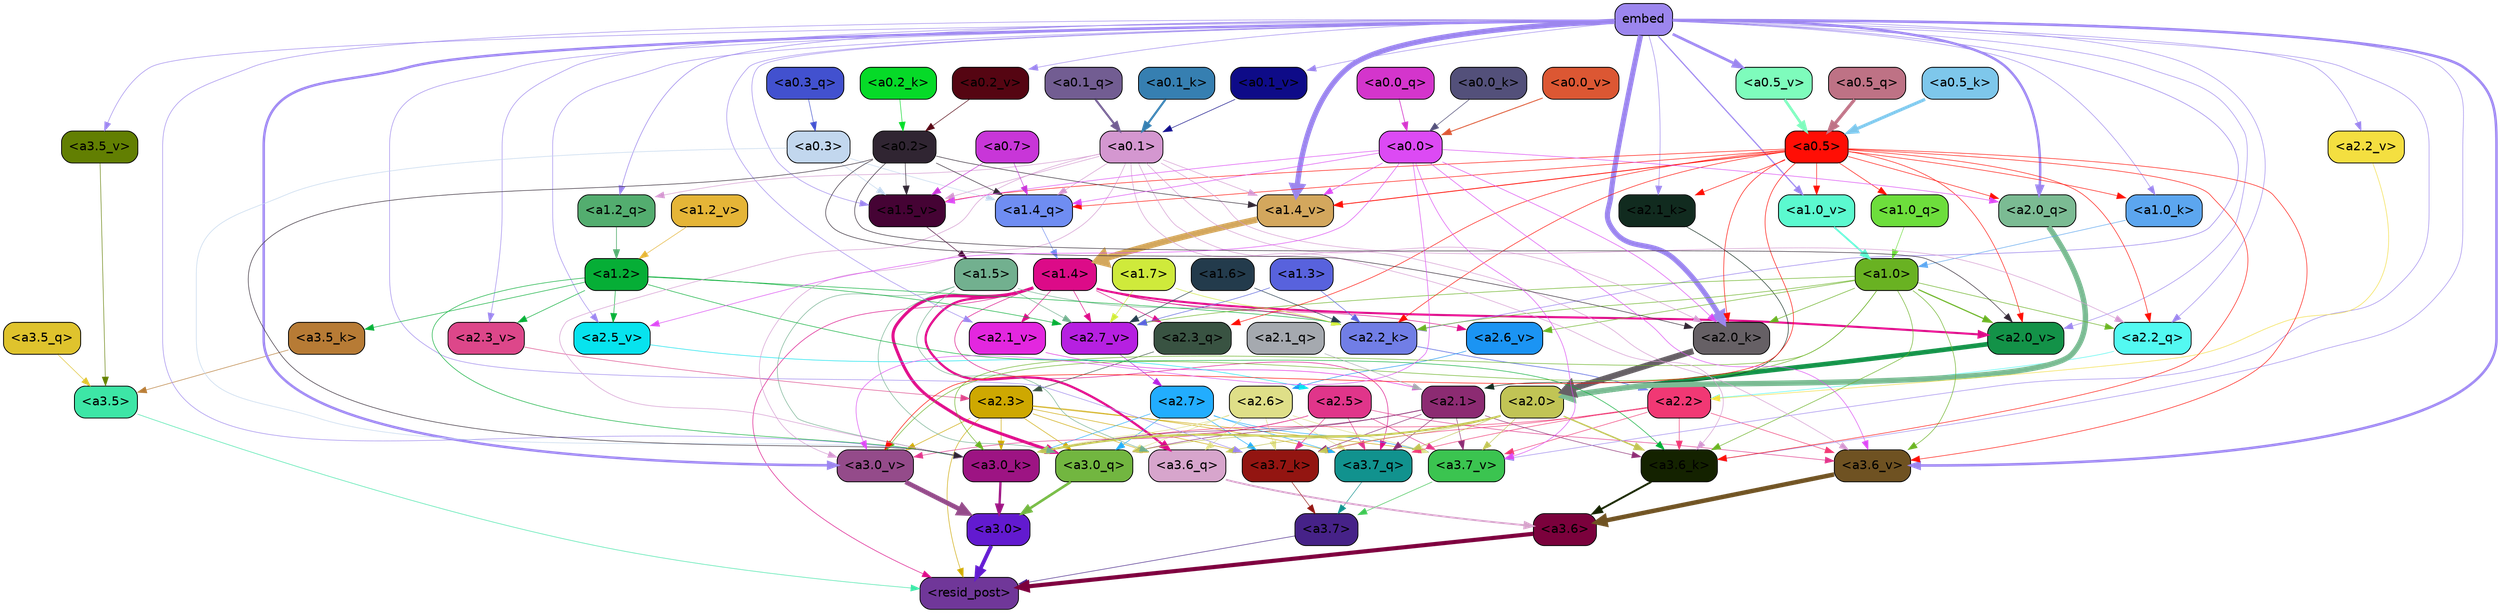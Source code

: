strict digraph "" {
	graph [bgcolor=transparent,
		layout=dot,
		overlap=false,
		splines=true
	];
	"<a3.7>"	[color=black,
		fillcolor="#462288",
		fontname=Helvetica,
		shape=box,
		style="filled, rounded"];
	"<resid_post>"	[color=black,
		fillcolor="#703799",
		fontname=Helvetica,
		shape=box,
		style="filled, rounded"];
	"<a3.7>" -> "<resid_post>"	[color="#462288",
		penwidth=0.6];
	"<a3.6>"	[color=black,
		fillcolor="#7b013c",
		fontname=Helvetica,
		shape=box,
		style="filled, rounded"];
	"<a3.6>" -> "<resid_post>"	[color="#7b013c",
		penwidth=4.648244500160217];
	"<a3.5>"	[color=black,
		fillcolor="#3de6a6",
		fontname=Helvetica,
		shape=box,
		style="filled, rounded"];
	"<a3.5>" -> "<resid_post>"	[color="#3de6a6",
		penwidth=0.6];
	"<a3.0>"	[color=black,
		fillcolor="#621ad0",
		fontname=Helvetica,
		shape=box,
		style="filled, rounded"];
	"<a3.0>" -> "<resid_post>"	[color="#621ad0",
		penwidth=4.3288813829422];
	"<a2.3>"	[color=black,
		fillcolor="#cea801",
		fontname=Helvetica,
		shape=box,
		style="filled, rounded"];
	"<a2.3>" -> "<resid_post>"	[color="#cea801",
		penwidth=0.6];
	"<a3.7_q>"	[color=black,
		fillcolor="#11928e",
		fontname=Helvetica,
		shape=box,
		style="filled, rounded"];
	"<a2.3>" -> "<a3.7_q>"	[color="#cea801",
		penwidth=0.6];
	"<a3.6_q>"	[color=black,
		fillcolor="#d7a5cc",
		fontname=Helvetica,
		shape=box,
		style="filled, rounded"];
	"<a2.3>" -> "<a3.6_q>"	[color="#cea801",
		penwidth=0.6];
	"<a3.0_q>"	[color=black,
		fillcolor="#72b640",
		fontname=Helvetica,
		shape=box,
		style="filled, rounded"];
	"<a2.3>" -> "<a3.0_q>"	[color="#cea801",
		penwidth=0.6];
	"<a3.7_k>"	[color=black,
		fillcolor="#931511",
		fontname=Helvetica,
		shape=box,
		style="filled, rounded"];
	"<a2.3>" -> "<a3.7_k>"	[color="#cea801",
		penwidth=0.6];
	"<a3.0_k>"	[color=black,
		fillcolor="#9d1483",
		fontname=Helvetica,
		shape=box,
		style="filled, rounded"];
	"<a2.3>" -> "<a3.0_k>"	[color="#cea801",
		penwidth=0.6];
	"<a3.7_v>"	[color=black,
		fillcolor="#3bc450",
		fontname=Helvetica,
		shape=box,
		style="filled, rounded"];
	"<a2.3>" -> "<a3.7_v>"	[color="#cea801",
		penwidth=0.6];
	"<a3.0_v>"	[color=black,
		fillcolor="#944b8a",
		fontname=Helvetica,
		shape=box,
		style="filled, rounded"];
	"<a2.3>" -> "<a3.0_v>"	[color="#cea801",
		penwidth=0.6];
	"<a1.4>"	[color=black,
		fillcolor="#dc0b88",
		fontname=Helvetica,
		shape=box,
		style="filled, rounded"];
	"<a1.4>" -> "<resid_post>"	[color="#dc0b88",
		penwidth=0.6];
	"<a1.4>" -> "<a3.7_q>"	[color="#dc0b88",
		penwidth=0.6];
	"<a1.4>" -> "<a3.6_q>"	[color="#dc0b88",
		penwidth=2.5397292599081993];
	"<a1.4>" -> "<a3.0_q>"	[color="#dc0b88",
		penwidth=3.3985572457313538];
	"<a2.3_q>"	[color=black,
		fillcolor="#395342",
		fontname=Helvetica,
		shape=box,
		style="filled, rounded"];
	"<a1.4>" -> "<a2.3_q>"	[color="#dc0b88",
		penwidth=0.6];
	"<a2.2_k>"	[color=black,
		fillcolor="#717ee6",
		fontname=Helvetica,
		shape=box,
		style="filled, rounded"];
	"<a1.4>" -> "<a2.2_k>"	[color="#dc0b88",
		penwidth=0.6];
	"<a2.7_v>"	[color=black,
		fillcolor="#b620e1",
		fontname=Helvetica,
		shape=box,
		style="filled, rounded"];
	"<a1.4>" -> "<a2.7_v>"	[color="#dc0b88",
		penwidth=0.6];
	"<a2.6_v>"	[color=black,
		fillcolor="#1b94f3",
		fontname=Helvetica,
		shape=box,
		style="filled, rounded"];
	"<a1.4>" -> "<a2.6_v>"	[color="#dc0b88",
		penwidth=0.6];
	"<a2.1_v>"	[color=black,
		fillcolor="#e327df",
		fontname=Helvetica,
		shape=box,
		style="filled, rounded"];
	"<a1.4>" -> "<a2.1_v>"	[color="#dc0b88",
		penwidth=0.6];
	"<a2.0_v>"	[color=black,
		fillcolor="#139248",
		fontname=Helvetica,
		shape=box,
		style="filled, rounded"];
	"<a1.4>" -> "<a2.0_v>"	[color="#dc0b88",
		penwidth=2.3308929204940796];
	"<a3.7_q>" -> "<a3.7>"	[color="#11928e",
		penwidth=0.6];
	"<a3.6_q>" -> "<a3.6>"	[color="#d7a5cc",
		penwidth=2.03758105635643];
	"<a3.5_q>"	[color=black,
		fillcolor="#dfc32d",
		fontname=Helvetica,
		shape=box,
		style="filled, rounded"];
	"<a3.5_q>" -> "<a3.5>"	[color="#dfc32d",
		penwidth=0.6];
	"<a3.0_q>" -> "<a3.0>"	[color="#72b640",
		penwidth=2.8638100624084473];
	"<a3.7_k>" -> "<a3.7>"	[color="#931511",
		penwidth=0.6];
	"<a3.6_k>"	[color=black,
		fillcolor="#142200",
		fontname=Helvetica,
		shape=box,
		style="filled, rounded"];
	"<a3.6_k>" -> "<a3.6>"	[color="#142200",
		penwidth=2.174198240041733];
	"<a3.5_k>"	[color=black,
		fillcolor="#b77b35",
		fontname=Helvetica,
		shape=box,
		style="filled, rounded"];
	"<a3.5_k>" -> "<a3.5>"	[color="#b77b35",
		penwidth=0.6];
	"<a3.0_k>" -> "<a3.0>"	[color="#9d1483",
		penwidth=2.6274144649505615];
	"<a3.7_v>" -> "<a3.7>"	[color="#3bc450",
		penwidth=0.6];
	"<a3.6_v>"	[color=black,
		fillcolor="#6f5222",
		fontname=Helvetica,
		shape=box,
		style="filled, rounded"];
	"<a3.6_v>" -> "<a3.6>"	[color="#6f5222",
		penwidth=5.002329230308533];
	"<a3.5_v>"	[color=black,
		fillcolor="#627f02",
		fontname=Helvetica,
		shape=box,
		style="filled, rounded"];
	"<a3.5_v>" -> "<a3.5>"	[color="#627f02",
		penwidth=0.6];
	"<a3.0_v>" -> "<a3.0>"	[color="#944b8a",
		penwidth=5.188832879066467];
	"<a2.7>"	[color=black,
		fillcolor="#22adfe",
		fontname=Helvetica,
		shape=box,
		style="filled, rounded"];
	"<a2.7>" -> "<a3.7_q>"	[color="#22adfe",
		penwidth=0.6];
	"<a2.7>" -> "<a3.0_q>"	[color="#22adfe",
		penwidth=0.6];
	"<a2.7>" -> "<a3.7_k>"	[color="#22adfe",
		penwidth=0.6];
	"<a2.7>" -> "<a3.0_k>"	[color="#22adfe",
		penwidth=0.6];
	"<a2.7>" -> "<a3.7_v>"	[color="#22adfe",
		penwidth=0.6];
	"<a2.6>"	[color=black,
		fillcolor="#dfdf88",
		fontname=Helvetica,
		shape=box,
		style="filled, rounded"];
	"<a2.6>" -> "<a3.7_q>"	[color="#dfdf88",
		penwidth=0.6];
	"<a2.6>" -> "<a3.6_q>"	[color="#dfdf88",
		penwidth=0.6];
	"<a2.6>" -> "<a3.0_q>"	[color="#dfdf88",
		penwidth=0.6];
	"<a2.6>" -> "<a3.7_k>"	[color="#dfdf88",
		penwidth=0.6];
	"<a2.6>" -> "<a3.0_k>"	[color="#dfdf88",
		penwidth=0.6];
	"<a2.6>" -> "<a3.7_v>"	[color="#dfdf88",
		penwidth=0.6];
	"<a2.5>"	[color=black,
		fillcolor="#e0358a",
		fontname=Helvetica,
		shape=box,
		style="filled, rounded"];
	"<a2.5>" -> "<a3.7_q>"	[color="#e0358a",
		penwidth=0.6];
	"<a2.5>" -> "<a3.7_k>"	[color="#e0358a",
		penwidth=0.6];
	"<a2.5>" -> "<a3.0_k>"	[color="#e0358a",
		penwidth=0.6];
	"<a2.5>" -> "<a3.7_v>"	[color="#e0358a",
		penwidth=0.6];
	"<a2.5>" -> "<a3.6_v>"	[color="#e0358a",
		penwidth=0.6];
	"<a2.5>" -> "<a3.0_v>"	[color="#e0358a",
		penwidth=0.6];
	"<a2.2>"	[color=black,
		fillcolor="#f13874",
		fontname=Helvetica,
		shape=box,
		style="filled, rounded"];
	"<a2.2>" -> "<a3.7_q>"	[color="#f13874",
		penwidth=0.6];
	"<a2.2>" -> "<a3.7_k>"	[color="#f13874",
		penwidth=0.6];
	"<a2.2>" -> "<a3.6_k>"	[color="#f13874",
		penwidth=0.6];
	"<a2.2>" -> "<a3.0_k>"	[color="#f13874",
		penwidth=0.6];
	"<a2.2>" -> "<a3.7_v>"	[color="#f13874",
		penwidth=0.6];
	"<a2.2>" -> "<a3.6_v>"	[color="#f13874",
		penwidth=0.6];
	"<a2.1>"	[color=black,
		fillcolor="#8c2b72",
		fontname=Helvetica,
		shape=box,
		style="filled, rounded"];
	"<a2.1>" -> "<a3.7_q>"	[color="#8c2b72",
		penwidth=0.6];
	"<a2.1>" -> "<a3.0_q>"	[color="#8c2b72",
		penwidth=0.6];
	"<a2.1>" -> "<a3.7_k>"	[color="#8c2b72",
		penwidth=0.6];
	"<a2.1>" -> "<a3.6_k>"	[color="#8c2b72",
		penwidth=0.6];
	"<a2.1>" -> "<a3.0_k>"	[color="#8c2b72",
		penwidth=0.6];
	"<a2.1>" -> "<a3.7_v>"	[color="#8c2b72",
		penwidth=0.6];
	"<a2.0>"	[color=black,
		fillcolor="#c1c455",
		fontname=Helvetica,
		shape=box,
		style="filled, rounded"];
	"<a2.0>" -> "<a3.7_q>"	[color="#c1c455",
		penwidth=0.6];
	"<a2.0>" -> "<a3.6_q>"	[color="#c1c455",
		penwidth=0.6];
	"<a2.0>" -> "<a3.0_q>"	[color="#c1c455",
		penwidth=0.6];
	"<a2.0>" -> "<a3.7_k>"	[color="#c1c455",
		penwidth=0.6];
	"<a2.0>" -> "<a3.6_k>"	[color="#c1c455",
		penwidth=1.5717863738536835];
	"<a2.0>" -> "<a3.0_k>"	[color="#c1c455",
		penwidth=2.205150544643402];
	"<a2.0>" -> "<a3.7_v>"	[color="#c1c455",
		penwidth=0.6];
	"<a1.5>"	[color=black,
		fillcolor="#72b08f",
		fontname=Helvetica,
		shape=box,
		style="filled, rounded"];
	"<a1.5>" -> "<a3.6_q>"	[color="#72b08f",
		penwidth=0.6];
	"<a1.5>" -> "<a3.0_q>"	[color="#72b08f",
		penwidth=0.6];
	"<a1.5>" -> "<a3.0_k>"	[color="#72b08f",
		penwidth=0.6];
	"<a1.5>" -> "<a2.2_k>"	[color="#72b08f",
		penwidth=0.6];
	"<a1.5>" -> "<a2.7_v>"	[color="#72b08f",
		penwidth=0.6];
	embed	[color=black,
		fillcolor="#9c86ee",
		fontname=Helvetica,
		shape=box,
		style="filled, rounded"];
	embed -> "<a3.7_k>"	[color="#9c86ee",
		penwidth=0.6];
	embed -> "<a3.6_k>"	[color="#9c86ee",
		penwidth=0.6];
	embed -> "<a3.0_k>"	[color="#9c86ee",
		penwidth=0.6];
	embed -> "<a3.7_v>"	[color="#9c86ee",
		penwidth=0.6];
	embed -> "<a3.6_v>"	[color="#9c86ee",
		penwidth=2.882729172706604];
	embed -> "<a3.5_v>"	[color="#9c86ee",
		penwidth=0.6];
	embed -> "<a3.0_v>"	[color="#9c86ee",
		penwidth=2.812090039253235];
	"<a2.2_q>"	[color=black,
		fillcolor="#53f9f1",
		fontname=Helvetica,
		shape=box,
		style="filled, rounded"];
	embed -> "<a2.2_q>"	[color="#9c86ee",
		penwidth=0.6];
	"<a2.0_q>"	[color=black,
		fillcolor="#7bbb93",
		fontname=Helvetica,
		shape=box,
		style="filled, rounded"];
	embed -> "<a2.0_q>"	[color="#9c86ee",
		penwidth=2.773140072822571];
	embed -> "<a2.2_k>"	[color="#9c86ee",
		penwidth=0.6694881916046143];
	"<a2.1_k>"	[color=black,
		fillcolor="#112b1f",
		fontname=Helvetica,
		shape=box,
		style="filled, rounded"];
	embed -> "<a2.1_k>"	[color="#9c86ee",
		penwidth=0.6];
	"<a2.0_k>"	[color=black,
		fillcolor="#666065",
		fontname=Helvetica,
		shape=box,
		style="filled, rounded"];
	embed -> "<a2.0_k>"	[color="#9c86ee",
		penwidth=5.809704422950745];
	"<a2.5_v>"	[color=black,
		fillcolor="#07e3ee",
		fontname=Helvetica,
		shape=box,
		style="filled, rounded"];
	embed -> "<a2.5_v>"	[color="#9c86ee",
		penwidth=0.6];
	"<a2.3_v>"	[color=black,
		fillcolor="#dd478a",
		fontname=Helvetica,
		shape=box,
		style="filled, rounded"];
	embed -> "<a2.3_v>"	[color="#9c86ee",
		penwidth=0.6];
	"<a2.2_v>"	[color=black,
		fillcolor="#f4df40",
		fontname=Helvetica,
		shape=box,
		style="filled, rounded"];
	embed -> "<a2.2_v>"	[color="#9c86ee",
		penwidth=0.6];
	embed -> "<a2.1_v>"	[color="#9c86ee",
		penwidth=0.6];
	embed -> "<a2.0_v>"	[color="#9c86ee",
		penwidth=0.6];
	"<a1.2_q>"	[color=black,
		fillcolor="#53ad6f",
		fontname=Helvetica,
		shape=box,
		style="filled, rounded"];
	embed -> "<a1.2_q>"	[color="#9c86ee",
		penwidth=0.6789929866790771];
	"<a1.0_k>"	[color=black,
		fillcolor="#5ca6ef",
		fontname=Helvetica,
		shape=box,
		style="filled, rounded"];
	embed -> "<a1.0_k>"	[color="#9c86ee",
		penwidth=0.6];
	"<a1.5_v>"	[color=black,
		fillcolor="#450334",
		fontname=Helvetica,
		shape=box,
		style="filled, rounded"];
	embed -> "<a1.5_v>"	[color="#9c86ee",
		penwidth=0.6];
	"<a1.4_v>"	[color=black,
		fillcolor="#d3a75d",
		fontname=Helvetica,
		shape=box,
		style="filled, rounded"];
	embed -> "<a1.4_v>"	[color="#9c86ee",
		penwidth=5.930049657821655];
	"<a1.0_v>"	[color=black,
		fillcolor="#5bf9cf",
		fontname=Helvetica,
		shape=box,
		style="filled, rounded"];
	embed -> "<a1.0_v>"	[color="#9c86ee",
		penwidth=1.3246397972106934];
	"<a0.5_v>"	[color=black,
		fillcolor="#7efcbc",
		fontname=Helvetica,
		shape=box,
		style="filled, rounded"];
	embed -> "<a0.5_v>"	[color="#9c86ee",
		penwidth=2.9912296533584595];
	"<a0.2_v>"	[color=black,
		fillcolor="#550512",
		fontname=Helvetica,
		shape=box,
		style="filled, rounded"];
	embed -> "<a0.2_v>"	[color="#9c86ee",
		penwidth=0.6];
	"<a0.1_v>"	[color=black,
		fillcolor="#0e0b88",
		fontname=Helvetica,
		shape=box,
		style="filled, rounded"];
	embed -> "<a0.1_v>"	[color="#9c86ee",
		penwidth=0.6];
	"<a1.2>"	[color=black,
		fillcolor="#06ae36",
		fontname=Helvetica,
		shape=box,
		style="filled, rounded"];
	"<a1.2>" -> "<a3.6_k>"	[color="#06ae36",
		penwidth=0.6];
	"<a1.2>" -> "<a3.5_k>"	[color="#06ae36",
		penwidth=0.6];
	"<a1.2>" -> "<a3.0_k>"	[color="#06ae36",
		penwidth=0.6];
	"<a1.2>" -> "<a2.2_k>"	[color="#06ae36",
		penwidth=0.6];
	"<a1.2>" -> "<a2.7_v>"	[color="#06ae36",
		penwidth=0.6];
	"<a1.2>" -> "<a2.5_v>"	[color="#06ae36",
		penwidth=0.6];
	"<a1.2>" -> "<a2.3_v>"	[color="#06ae36",
		penwidth=0.6];
	"<a1.0>"	[color=black,
		fillcolor="#69b222",
		fontname=Helvetica,
		shape=box,
		style="filled, rounded"];
	"<a1.0>" -> "<a3.6_k>"	[color="#69b222",
		penwidth=0.6];
	"<a1.0>" -> "<a3.0_k>"	[color="#69b222",
		penwidth=0.6];
	"<a1.0>" -> "<a3.6_v>"	[color="#69b222",
		penwidth=0.6];
	"<a1.0>" -> "<a3.0_v>"	[color="#69b222",
		penwidth=0.6];
	"<a1.0>" -> "<a2.2_q>"	[color="#69b222",
		penwidth=0.6];
	"<a1.0>" -> "<a2.2_k>"	[color="#69b222",
		penwidth=0.6];
	"<a1.0>" -> "<a2.0_k>"	[color="#69b222",
		penwidth=0.6];
	"<a1.0>" -> "<a2.7_v>"	[color="#69b222",
		penwidth=0.6];
	"<a1.0>" -> "<a2.6_v>"	[color="#69b222",
		penwidth=0.6];
	"<a1.0>" -> "<a2.0_v>"	[color="#69b222",
		penwidth=1.2632839679718018];
	"<a0.5>"	[color=black,
		fillcolor="#ff0e05",
		fontname=Helvetica,
		shape=box,
		style="filled, rounded"];
	"<a0.5>" -> "<a3.6_k>"	[color="#ff0e05",
		penwidth=0.6];
	"<a0.5>" -> "<a3.6_v>"	[color="#ff0e05",
		penwidth=0.6];
	"<a0.5>" -> "<a3.0_v>"	[color="#ff0e05",
		penwidth=0.6281400918960571];
	"<a0.5>" -> "<a2.3_q>"	[color="#ff0e05",
		penwidth=0.6];
	"<a0.5>" -> "<a2.2_q>"	[color="#ff0e05",
		penwidth=0.6];
	"<a0.5>" -> "<a2.0_q>"	[color="#ff0e05",
		penwidth=0.6];
	"<a0.5>" -> "<a2.2_k>"	[color="#ff0e05",
		penwidth=0.6];
	"<a0.5>" -> "<a2.1_k>"	[color="#ff0e05",
		penwidth=0.6];
	"<a0.5>" -> "<a2.0_k>"	[color="#ff0e05",
		penwidth=0.6196913719177246];
	"<a0.5>" -> "<a2.0_v>"	[color="#ff0e05",
		penwidth=0.6];
	"<a1.4_q>"	[color=black,
		fillcolor="#6f8df2",
		fontname=Helvetica,
		shape=box,
		style="filled, rounded"];
	"<a0.5>" -> "<a1.4_q>"	[color="#ff0e05",
		penwidth=0.6];
	"<a1.0_q>"	[color=black,
		fillcolor="#6dde3c",
		fontname=Helvetica,
		shape=box,
		style="filled, rounded"];
	"<a0.5>" -> "<a1.0_q>"	[color="#ff0e05",
		penwidth=0.6];
	"<a0.5>" -> "<a1.0_k>"	[color="#ff0e05",
		penwidth=0.6];
	"<a0.5>" -> "<a1.5_v>"	[color="#ff0e05",
		penwidth=0.6];
	"<a0.5>" -> "<a1.4_v>"	[color="#ff0e05",
		penwidth=0.9038386344909668];
	"<a0.5>" -> "<a1.0_v>"	[color="#ff0e05",
		penwidth=0.6];
	"<a0.1>"	[color=black,
		fillcolor="#d497d0",
		fontname=Helvetica,
		shape=box,
		style="filled, rounded"];
	"<a0.1>" -> "<a3.6_k>"	[color="#d497d0",
		penwidth=0.6];
	"<a0.1>" -> "<a3.0_k>"	[color="#d497d0",
		penwidth=0.6];
	"<a0.1>" -> "<a3.6_v>"	[color="#d497d0",
		penwidth=0.6];
	"<a0.1>" -> "<a3.0_v>"	[color="#d497d0",
		penwidth=0.6];
	"<a0.1>" -> "<a2.2_q>"	[color="#d497d0",
		penwidth=0.6];
	"<a0.1>" -> "<a2.0_k>"	[color="#d497d0",
		penwidth=0.6];
	"<a0.1>" -> "<a1.4_q>"	[color="#d497d0",
		penwidth=0.6];
	"<a0.1>" -> "<a1.2_q>"	[color="#d497d0",
		penwidth=0.6];
	"<a0.1>" -> "<a1.5_v>"	[color="#d497d0",
		penwidth=0.6];
	"<a0.1>" -> "<a1.4_v>"	[color="#d497d0",
		penwidth=0.6];
	"<a0.3>"	[color=black,
		fillcolor="#c2d7ee",
		fontname=Helvetica,
		shape=box,
		style="filled, rounded"];
	"<a0.3>" -> "<a3.0_k>"	[color="#c2d7ee",
		penwidth=0.6];
	"<a0.3>" -> "<a1.4_q>"	[color="#c2d7ee",
		penwidth=0.6];
	"<a0.3>" -> "<a1.5_v>"	[color="#c2d7ee",
		penwidth=0.6];
	"<a0.2>"	[color=black,
		fillcolor="#302532",
		fontname=Helvetica,
		shape=box,
		style="filled, rounded"];
	"<a0.2>" -> "<a3.0_k>"	[color="#302532",
		penwidth=0.6];
	"<a0.2>" -> "<a2.0_k>"	[color="#302532",
		penwidth=0.6];
	"<a0.2>" -> "<a2.0_v>"	[color="#302532",
		penwidth=0.6];
	"<a0.2>" -> "<a1.4_q>"	[color="#302532",
		penwidth=0.6];
	"<a0.2>" -> "<a1.5_v>"	[color="#302532",
		penwidth=0.6];
	"<a0.2>" -> "<a1.4_v>"	[color="#302532",
		penwidth=0.6];
	"<a0.0>"	[color=black,
		fillcolor="#dc4af4",
		fontname=Helvetica,
		shape=box,
		style="filled, rounded"];
	"<a0.0>" -> "<a3.7_v>"	[color="#dc4af4",
		penwidth=0.6];
	"<a0.0>" -> "<a3.6_v>"	[color="#dc4af4",
		penwidth=0.6];
	"<a0.0>" -> "<a3.0_v>"	[color="#dc4af4",
		penwidth=0.6];
	"<a0.0>" -> "<a2.0_q>"	[color="#dc4af4",
		penwidth=0.6];
	"<a0.0>" -> "<a2.0_k>"	[color="#dc4af4",
		penwidth=0.6];
	"<a0.0>" -> "<a2.5_v>"	[color="#dc4af4",
		penwidth=0.6];
	"<a0.0>" -> "<a1.4_q>"	[color="#dc4af4",
		penwidth=0.6];
	"<a0.0>" -> "<a1.5_v>"	[color="#dc4af4",
		penwidth=0.6];
	"<a0.0>" -> "<a1.4_v>"	[color="#dc4af4",
		penwidth=0.6];
	"<a2.3_q>" -> "<a2.3>"	[color="#395342",
		penwidth=0.6];
	"<a2.2_q>" -> "<a2.2>"	[color="#53f9f1",
		penwidth=0.6299107074737549];
	"<a2.1_q>"	[color=black,
		fillcolor="#a5a9af",
		fontname=Helvetica,
		shape=box,
		style="filled, rounded"];
	"<a2.1_q>" -> "<a2.1>"	[color="#a5a9af",
		penwidth=0.6];
	"<a2.0_q>" -> "<a2.0>"	[color="#7bbb93",
		penwidth=6.081655263900757];
	"<a2.2_k>" -> "<a2.2>"	[color="#717ee6",
		penwidth=0.8337457180023193];
	"<a2.1_k>" -> "<a2.1>"	[color="#112b1f",
		penwidth=0.6];
	"<a2.0_k>" -> "<a2.0>"	[color="#666065",
		penwidth=6.795950889587402];
	"<a2.7_v>" -> "<a2.7>"	[color="#b620e1",
		penwidth=0.6];
	"<a2.6_v>" -> "<a2.6>"	[color="#1b94f3",
		penwidth=0.6];
	"<a2.5_v>" -> "<a2.5>"	[color="#07e3ee",
		penwidth=0.6];
	"<a2.3_v>" -> "<a2.3>"	[color="#dd478a",
		penwidth=0.6];
	"<a2.2_v>" -> "<a2.2>"	[color="#f4df40",
		penwidth=0.6];
	"<a2.1_v>" -> "<a2.1>"	[color="#e327df",
		penwidth=0.6];
	"<a2.0_v>" -> "<a2.0>"	[color="#139248",
		penwidth=5.211444020271301];
	"<a1.7>"	[color=black,
		fillcolor="#cfea3b",
		fontname=Helvetica,
		shape=box,
		style="filled, rounded"];
	"<a1.7>" -> "<a2.2_k>"	[color="#cfea3b",
		penwidth=0.6];
	"<a1.7>" -> "<a2.7_v>"	[color="#cfea3b",
		penwidth=0.6];
	"<a1.6>"	[color=black,
		fillcolor="#233b4c",
		fontname=Helvetica,
		shape=box,
		style="filled, rounded"];
	"<a1.6>" -> "<a2.2_k>"	[color="#233b4c",
		penwidth=0.6];
	"<a1.6>" -> "<a2.7_v>"	[color="#233b4c",
		penwidth=0.6];
	"<a1.3>"	[color=black,
		fillcolor="#5862dd",
		fontname=Helvetica,
		shape=box,
		style="filled, rounded"];
	"<a1.3>" -> "<a2.2_k>"	[color="#5862dd",
		penwidth=0.6];
	"<a1.3>" -> "<a2.7_v>"	[color="#5862dd",
		penwidth=0.6];
	"<a1.4_q>" -> "<a1.4>"	[color="#6f8df2",
		penwidth=0.6];
	"<a1.2_q>" -> "<a1.2>"	[color="#53ad6f",
		penwidth=0.7635738849639893];
	"<a1.0_q>" -> "<a1.0>"	[color="#6dde3c",
		penwidth=0.6];
	"<a1.0_k>" -> "<a1.0>"	[color="#5ca6ef",
		penwidth=0.6];
	"<a1.5_v>" -> "<a1.5>"	[color="#450334",
		penwidth=0.6];
	"<a1.4_v>" -> "<a1.4>"	[color="#d3a75d",
		penwidth=7.066803693771362];
	"<a1.2_v>"	[color=black,
		fillcolor="#e5b537",
		fontname=Helvetica,
		shape=box,
		style="filled, rounded"];
	"<a1.2_v>" -> "<a1.2>"	[color="#e5b537",
		penwidth=0.6];
	"<a1.0_v>" -> "<a1.0>"	[color="#5bf9cf",
		penwidth=1.970656156539917];
	"<a0.7>"	[color=black,
		fillcolor="#c836d8",
		fontname=Helvetica,
		shape=box,
		style="filled, rounded"];
	"<a0.7>" -> "<a1.4_q>"	[color="#c836d8",
		penwidth=0.6];
	"<a0.7>" -> "<a1.5_v>"	[color="#c836d8",
		penwidth=0.6];
	"<a0.5_q>"	[color=black,
		fillcolor="#be7285",
		fontname=Helvetica,
		shape=box,
		style="filled, rounded"];
	"<a0.5_q>" -> "<a0.5>"	[color="#be7285",
		penwidth=3.6266062557697296];
	"<a0.3_q>"	[color=black,
		fillcolor="#4251cf",
		fontname=Helvetica,
		shape=box,
		style="filled, rounded"];
	"<a0.3_q>" -> "<a0.3>"	[color="#4251cf",
		penwidth=0.6];
	"<a0.1_q>"	[color=black,
		fillcolor="#725d92",
		fontname=Helvetica,
		shape=box,
		style="filled, rounded"];
	"<a0.1_q>" -> "<a0.1>"	[color="#725d92",
		penwidth=2.2995558977127075];
	"<a0.0_q>"	[color=black,
		fillcolor="#d435cc",
		fontname=Helvetica,
		shape=box,
		style="filled, rounded"];
	"<a0.0_q>" -> "<a0.0>"	[color="#d435cc",
		penwidth=0.7591052055358887];
	"<a0.5_k>"	[color=black,
		fillcolor="#7ec7eb",
		fontname=Helvetica,
		shape=box,
		style="filled, rounded"];
	"<a0.5_k>" -> "<a0.5>"	[color="#7ec7eb",
		penwidth=3.475644141435623];
	"<a0.2_k>"	[color=black,
		fillcolor="#06da28",
		fontname=Helvetica,
		shape=box,
		style="filled, rounded"];
	"<a0.2_k>" -> "<a0.2>"	[color="#06da28",
		penwidth=0.6];
	"<a0.1_k>"	[color=black,
		fillcolor="#367fb1",
		fontname=Helvetica,
		shape=box,
		style="filled, rounded"];
	"<a0.1_k>" -> "<a0.1>"	[color="#367fb1",
		penwidth=2.3508740663528442];
	"<a0.0_k>"	[color=black,
		fillcolor="#53507a",
		fontname=Helvetica,
		shape=box,
		style="filled, rounded"];
	"<a0.0_k>" -> "<a0.0>"	[color="#53507a",
		penwidth=0.6416475772857666];
	"<a0.5_v>" -> "<a0.5>"	[color="#7efcbc",
		penwidth=3.019147038459778];
	"<a0.2_v>" -> "<a0.2>"	[color="#550512",
		penwidth=0.6];
	"<a0.1_v>" -> "<a0.1>"	[color="#0e0b88",
		penwidth=0.6];
	"<a0.0_v>"	[color=black,
		fillcolor="#dc5733",
		fontname=Helvetica,
		shape=box,
		style="filled, rounded"];
	"<a0.0_v>" -> "<a0.0>"	[color="#dc5733",
		penwidth=1.0116496086120605];
}
